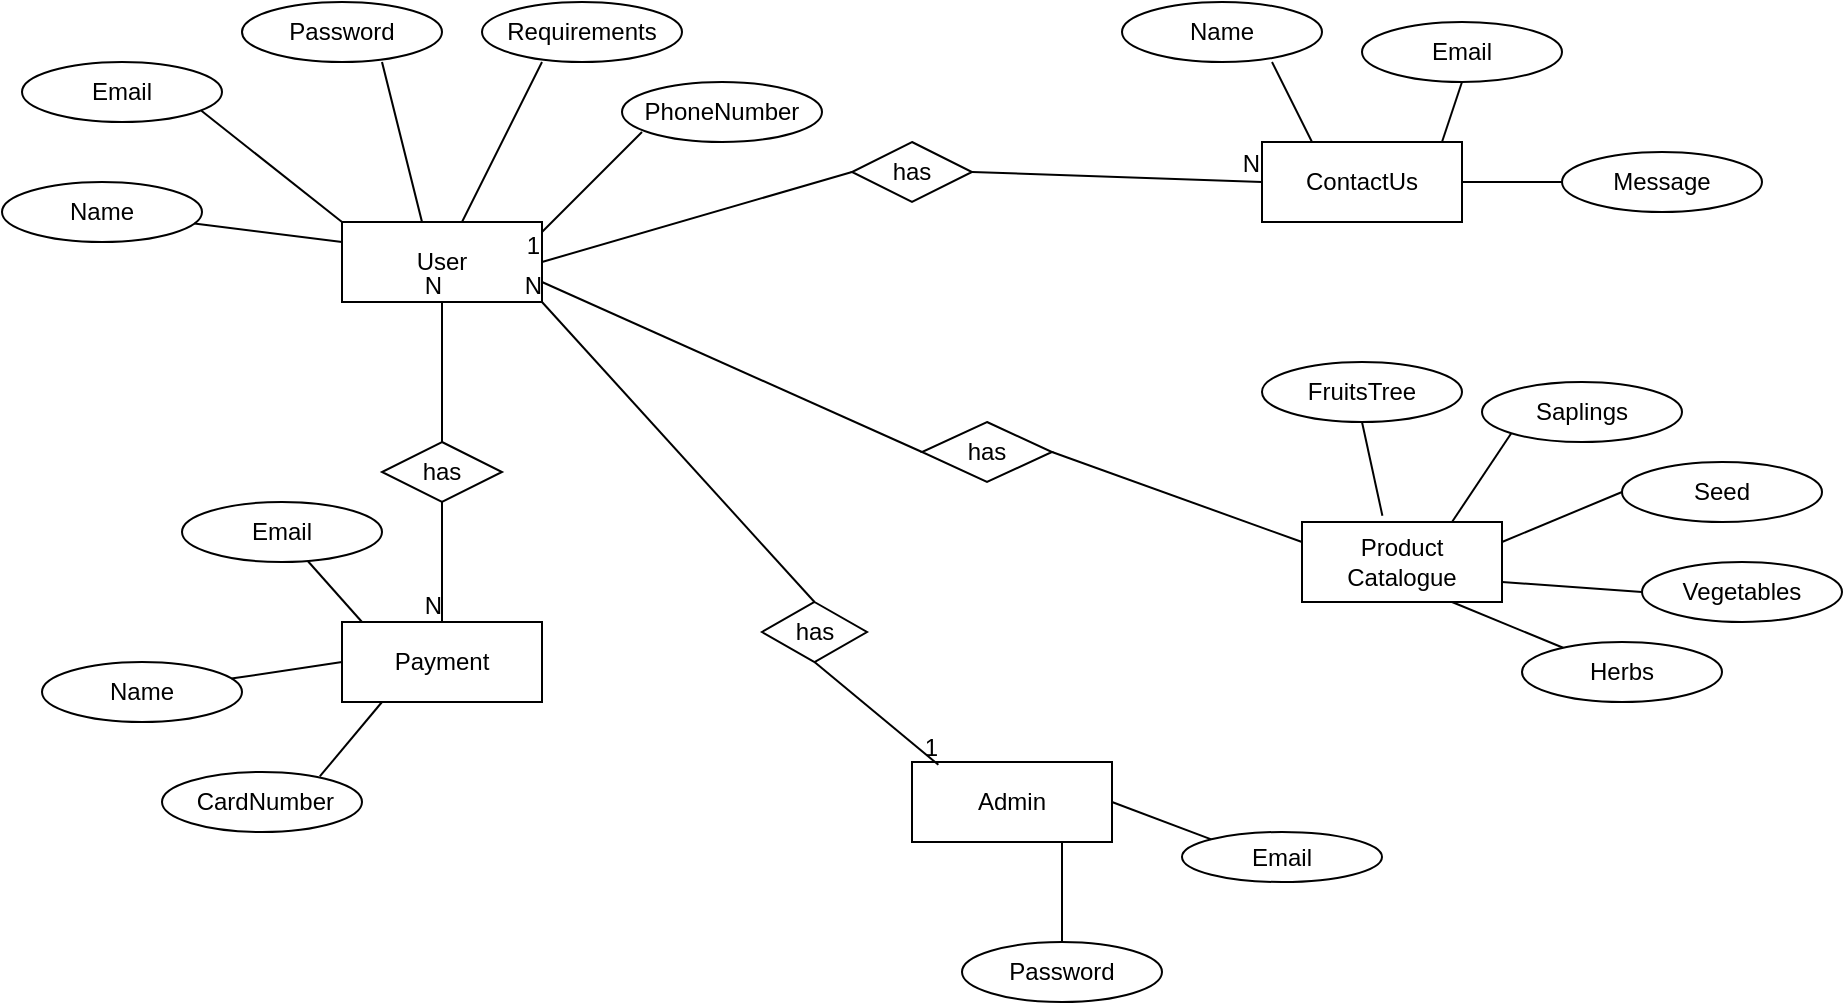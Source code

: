 <mxfile version="14.2.4" type="device"><diagram id="lfxDJiBVdx9fmQF_1CCj" name="Page-1"><mxGraphModel dx="1913" dy="603" grid="1" gridSize="10" guides="1" tooltips="1" connect="1" arrows="1" fold="1" page="1" pageScale="1" pageWidth="850" pageHeight="1100" math="0" shadow="0"><root><mxCell id="0"/><mxCell id="1" parent="0"/><mxCell id="yH61dN0uXVJOQJ94sYko-3" value="User" style="whiteSpace=wrap;html=1;align=center;strokeColor=#000000;" vertex="1" parent="1"><mxGeometry x="140" y="120" width="100" height="40" as="geometry"/></mxCell><mxCell id="yH61dN0uXVJOQJ94sYko-4" value="Admin" style="whiteSpace=wrap;html=1;align=center;strokeColor=#000000;" vertex="1" parent="1"><mxGeometry x="425" y="390" width="100" height="40" as="geometry"/></mxCell><mxCell id="yH61dN0uXVJOQJ94sYko-5" value="Payment" style="whiteSpace=wrap;html=1;align=center;strokeColor=#000000;" vertex="1" parent="1"><mxGeometry x="140" y="320" width="100" height="40" as="geometry"/></mxCell><mxCell id="yH61dN0uXVJOQJ94sYko-6" value="ContactUs" style="whiteSpace=wrap;html=1;align=center;strokeColor=#000000;" vertex="1" parent="1"><mxGeometry x="600" y="80" width="100" height="40" as="geometry"/></mxCell><mxCell id="yH61dN0uXVJOQJ94sYko-7" value="Product Catalogue" style="whiteSpace=wrap;html=1;align=center;strokeColor=#000000;" vertex="1" parent="1"><mxGeometry x="620" y="270" width="100" height="40" as="geometry"/></mxCell><mxCell id="yH61dN0uXVJOQJ94sYko-8" value="Email" style="ellipse;whiteSpace=wrap;html=1;align=center;strokeColor=#000000;" vertex="1" parent="1"><mxGeometry x="-20" y="40" width="100" height="30" as="geometry"/></mxCell><mxCell id="yH61dN0uXVJOQJ94sYko-9" value="Password" style="ellipse;whiteSpace=wrap;html=1;align=center;strokeColor=#000000;" vertex="1" parent="1"><mxGeometry x="90" y="10" width="100" height="30" as="geometry"/></mxCell><mxCell id="yH61dN0uXVJOQJ94sYko-10" value="Name" style="ellipse;whiteSpace=wrap;html=1;align=center;strokeColor=#000000;" vertex="1" parent="1"><mxGeometry x="-30" y="100" width="100" height="30" as="geometry"/></mxCell><mxCell id="yH61dN0uXVJOQJ94sYko-11" value="Requirements" style="ellipse;whiteSpace=wrap;html=1;align=center;strokeColor=#000000;" vertex="1" parent="1"><mxGeometry x="210" y="10" width="100" height="30" as="geometry"/></mxCell><mxCell id="yH61dN0uXVJOQJ94sYko-12" value="PhoneNumber" style="ellipse;whiteSpace=wrap;html=1;align=center;strokeColor=#000000;" vertex="1" parent="1"><mxGeometry x="280" y="50" width="100" height="30" as="geometry"/></mxCell><mxCell id="yH61dN0uXVJOQJ94sYko-13" style="edgeStyle=orthogonalEdgeStyle;rounded=0;orthogonalLoop=1;jettySize=auto;html=1;exitX=0.5;exitY=1;exitDx=0;exitDy=0;" edge="1" parent="1" source="yH61dN0uXVJOQJ94sYko-11" target="yH61dN0uXVJOQJ94sYko-11"><mxGeometry relative="1" as="geometry"/></mxCell><mxCell id="yH61dN0uXVJOQJ94sYko-14" value="Name" style="ellipse;whiteSpace=wrap;html=1;align=center;strokeColor=#000000;" vertex="1" parent="1"><mxGeometry x="-10" y="340" width="100" height="30" as="geometry"/></mxCell><mxCell id="yH61dN0uXVJOQJ94sYko-15" value="&amp;nbsp;CardNumber" style="ellipse;whiteSpace=wrap;html=1;align=center;strokeColor=#000000;" vertex="1" parent="1"><mxGeometry x="50" y="395" width="100" height="30" as="geometry"/></mxCell><mxCell id="yH61dN0uXVJOQJ94sYko-16" value="Email" style="ellipse;whiteSpace=wrap;html=1;align=center;strokeColor=#000000;" vertex="1" parent="1"><mxGeometry x="60" y="260" width="100" height="30" as="geometry"/></mxCell><mxCell id="yH61dN0uXVJOQJ94sYko-17" value="Name" style="ellipse;whiteSpace=wrap;html=1;align=center;strokeColor=#000000;" vertex="1" parent="1"><mxGeometry x="530" y="10" width="100" height="30" as="geometry"/></mxCell><mxCell id="yH61dN0uXVJOQJ94sYko-18" value="Email" style="ellipse;whiteSpace=wrap;html=1;align=center;strokeColor=#000000;" vertex="1" parent="1"><mxGeometry x="650" y="20" width="100" height="30" as="geometry"/></mxCell><mxCell id="yH61dN0uXVJOQJ94sYko-19" value="Message" style="ellipse;whiteSpace=wrap;html=1;align=center;strokeColor=#000000;" vertex="1" parent="1"><mxGeometry x="750" y="85" width="100" height="30" as="geometry"/></mxCell><mxCell id="yH61dN0uXVJOQJ94sYko-20" value="FruitsTree" style="ellipse;whiteSpace=wrap;html=1;align=center;strokeColor=#000000;" vertex="1" parent="1"><mxGeometry x="600" y="190" width="100" height="30" as="geometry"/></mxCell><mxCell id="yH61dN0uXVJOQJ94sYko-21" value="Saplings" style="ellipse;whiteSpace=wrap;html=1;align=center;strokeColor=#000000;" vertex="1" parent="1"><mxGeometry x="710" y="200" width="100" height="30" as="geometry"/></mxCell><mxCell id="yH61dN0uXVJOQJ94sYko-22" value="Vegetables" style="ellipse;whiteSpace=wrap;html=1;align=center;strokeColor=#000000;" vertex="1" parent="1"><mxGeometry x="790" y="290" width="100" height="30" as="geometry"/></mxCell><mxCell id="yH61dN0uXVJOQJ94sYko-23" value="Seed" style="ellipse;whiteSpace=wrap;html=1;align=center;strokeColor=#000000;" vertex="1" parent="1"><mxGeometry x="780" y="240" width="100" height="30" as="geometry"/></mxCell><mxCell id="yH61dN0uXVJOQJ94sYko-24" style="edgeStyle=orthogonalEdgeStyle;rounded=0;orthogonalLoop=1;jettySize=auto;html=1;exitX=0.5;exitY=1;exitDx=0;exitDy=0;" edge="1" parent="1" source="yH61dN0uXVJOQJ94sYko-22" target="yH61dN0uXVJOQJ94sYko-22"><mxGeometry relative="1" as="geometry"/></mxCell><mxCell id="yH61dN0uXVJOQJ94sYko-25" value="Herbs" style="ellipse;whiteSpace=wrap;html=1;align=center;strokeColor=#000000;" vertex="1" parent="1"><mxGeometry x="730" y="330" width="100" height="30" as="geometry"/></mxCell><mxCell id="yH61dN0uXVJOQJ94sYko-26" value="Email" style="ellipse;whiteSpace=wrap;html=1;align=center;strokeColor=#000000;" vertex="1" parent="1"><mxGeometry x="560" y="425" width="100" height="25" as="geometry"/></mxCell><mxCell id="yH61dN0uXVJOQJ94sYko-27" value="Password" style="ellipse;whiteSpace=wrap;html=1;align=center;strokeColor=#000000;" vertex="1" parent="1"><mxGeometry x="450" y="480" width="100" height="30" as="geometry"/></mxCell><mxCell id="yH61dN0uXVJOQJ94sYko-30" value="" style="endArrow=none;html=1;" edge="1" parent="1"><mxGeometry width="50" height="50" relative="1" as="geometry"><mxPoint x="240" y="125" as="sourcePoint"/><mxPoint x="290" y="75" as="targetPoint"/></mxGeometry></mxCell><mxCell id="yH61dN0uXVJOQJ94sYko-31" value="" style="endArrow=none;html=1;exitX=0.6;exitY=0;exitDx=0;exitDy=0;exitPerimeter=0;" edge="1" parent="1" source="yH61dN0uXVJOQJ94sYko-3"><mxGeometry width="50" height="50" relative="1" as="geometry"><mxPoint x="200" y="100" as="sourcePoint"/><mxPoint x="240" y="40" as="targetPoint"/></mxGeometry></mxCell><mxCell id="yH61dN0uXVJOQJ94sYko-32" value="" style="endArrow=none;html=1;exitX=0.4;exitY=0;exitDx=0;exitDy=0;exitPerimeter=0;entryX=0.7;entryY=1;entryDx=0;entryDy=0;entryPerimeter=0;" edge="1" parent="1" source="yH61dN0uXVJOQJ94sYko-3" target="yH61dN0uXVJOQJ94sYko-9"><mxGeometry width="50" height="50" relative="1" as="geometry"><mxPoint x="130" y="80" as="sourcePoint"/><mxPoint x="180" y="30" as="targetPoint"/></mxGeometry></mxCell><mxCell id="yH61dN0uXVJOQJ94sYko-33" value="" style="endArrow=none;html=1;exitX=0.897;exitY=0.812;exitDx=0;exitDy=0;exitPerimeter=0;" edge="1" parent="1" source="yH61dN0uXVJOQJ94sYko-8"><mxGeometry width="50" height="50" relative="1" as="geometry"><mxPoint x="70" y="80" as="sourcePoint"/><mxPoint x="140" y="120" as="targetPoint"/></mxGeometry></mxCell><mxCell id="yH61dN0uXVJOQJ94sYko-34" value="" style="endArrow=none;html=1;" edge="1" parent="1" source="yH61dN0uXVJOQJ94sYko-10"><mxGeometry width="50" height="50" relative="1" as="geometry"><mxPoint x="90" y="180" as="sourcePoint"/><mxPoint x="140" y="130" as="targetPoint"/></mxGeometry></mxCell><mxCell id="yH61dN0uXVJOQJ94sYko-35" value="" style="endArrow=none;html=1;" edge="1" parent="1" target="yH61dN0uXVJOQJ94sYko-16"><mxGeometry width="50" height="50" relative="1" as="geometry"><mxPoint x="150" y="320" as="sourcePoint"/><mxPoint x="200" y="270" as="targetPoint"/></mxGeometry></mxCell><mxCell id="yH61dN0uXVJOQJ94sYko-36" value="" style="endArrow=none;html=1;" edge="1" parent="1" source="yH61dN0uXVJOQJ94sYko-14"><mxGeometry width="50" height="50" relative="1" as="geometry"><mxPoint x="90" y="390" as="sourcePoint"/><mxPoint x="140" y="340" as="targetPoint"/></mxGeometry></mxCell><mxCell id="yH61dN0uXVJOQJ94sYko-37" value="" style="endArrow=none;html=1;exitX=0.789;exitY=0.074;exitDx=0;exitDy=0;exitPerimeter=0;" edge="1" parent="1" source="yH61dN0uXVJOQJ94sYko-15"><mxGeometry width="50" height="50" relative="1" as="geometry"><mxPoint x="110" y="410" as="sourcePoint"/><mxPoint x="160" y="360" as="targetPoint"/></mxGeometry></mxCell><mxCell id="yH61dN0uXVJOQJ94sYko-40" value="" style="endArrow=none;html=1;entryX=1;entryY=0.5;entryDx=0;entryDy=0;exitX=0;exitY=0;exitDx=0;exitDy=0;" edge="1" parent="1" source="yH61dN0uXVJOQJ94sYko-26" target="yH61dN0uXVJOQJ94sYko-4"><mxGeometry width="50" height="50" relative="1" as="geometry"><mxPoint x="760" y="380" as="sourcePoint"/><mxPoint x="720" y="380" as="targetPoint"/></mxGeometry></mxCell><mxCell id="yH61dN0uXVJOQJ94sYko-41" value="" style="endArrow=none;html=1;exitX=0.5;exitY=0;exitDx=0;exitDy=0;" edge="1" parent="1" source="yH61dN0uXVJOQJ94sYko-27"><mxGeometry width="50" height="50" relative="1" as="geometry"><mxPoint x="450" y="480" as="sourcePoint"/><mxPoint x="500" y="430" as="targetPoint"/></mxGeometry></mxCell><mxCell id="yH61dN0uXVJOQJ94sYko-42" value="" style="endArrow=none;html=1;exitX=0.5;exitY=1;exitDx=0;exitDy=0;entryX=0.402;entryY=-0.079;entryDx=0;entryDy=0;entryPerimeter=0;" edge="1" parent="1" source="yH61dN0uXVJOQJ94sYko-20" target="yH61dN0uXVJOQJ94sYko-7"><mxGeometry width="50" height="50" relative="1" as="geometry"><mxPoint x="610" y="310" as="sourcePoint"/><mxPoint x="660" y="260" as="targetPoint"/></mxGeometry></mxCell><mxCell id="yH61dN0uXVJOQJ94sYko-43" value="" style="endArrow=none;html=1;entryX=0;entryY=1;entryDx=0;entryDy=0;exitX=0.75;exitY=0;exitDx=0;exitDy=0;" edge="1" parent="1" source="yH61dN0uXVJOQJ94sYko-7" target="yH61dN0uXVJOQJ94sYko-21"><mxGeometry width="50" height="50" relative="1" as="geometry"><mxPoint x="590" y="380" as="sourcePoint"/><mxPoint x="640" y="330" as="targetPoint"/></mxGeometry></mxCell><mxCell id="yH61dN0uXVJOQJ94sYko-44" value="" style="endArrow=none;html=1;exitX=0;exitY=0.5;exitDx=0;exitDy=0;entryX=1;entryY=0.25;entryDx=0;entryDy=0;" edge="1" parent="1" source="yH61dN0uXVJOQJ94sYko-23" target="yH61dN0uXVJOQJ94sYko-7"><mxGeometry width="50" height="50" relative="1" as="geometry"><mxPoint x="590" y="380" as="sourcePoint"/><mxPoint x="640" y="330" as="targetPoint"/></mxGeometry></mxCell><mxCell id="yH61dN0uXVJOQJ94sYko-45" value="" style="endArrow=none;html=1;entryX=0;entryY=0.5;entryDx=0;entryDy=0;exitX=1;exitY=0.75;exitDx=0;exitDy=0;" edge="1" parent="1" source="yH61dN0uXVJOQJ94sYko-7" target="yH61dN0uXVJOQJ94sYko-22"><mxGeometry width="50" height="50" relative="1" as="geometry"><mxPoint x="590" y="380" as="sourcePoint"/><mxPoint x="760" y="300" as="targetPoint"/></mxGeometry></mxCell><mxCell id="yH61dN0uXVJOQJ94sYko-46" value="" style="endArrow=none;html=1;entryX=0.75;entryY=1;entryDx=0;entryDy=0;" edge="1" parent="1" source="yH61dN0uXVJOQJ94sYko-25" target="yH61dN0uXVJOQJ94sYko-7"><mxGeometry width="50" height="50" relative="1" as="geometry"><mxPoint x="590" y="380" as="sourcePoint"/><mxPoint x="640" y="330" as="targetPoint"/></mxGeometry></mxCell><mxCell id="yH61dN0uXVJOQJ94sYko-47" value="" style="endArrow=none;html=1;exitX=0.75;exitY=1;exitDx=0;exitDy=0;exitPerimeter=0;entryX=0.25;entryY=0;entryDx=0;entryDy=0;" edge="1" parent="1" source="yH61dN0uXVJOQJ94sYko-17" target="yH61dN0uXVJOQJ94sYko-6"><mxGeometry width="50" height="50" relative="1" as="geometry"><mxPoint x="555" y="130" as="sourcePoint"/><mxPoint x="605" y="80" as="targetPoint"/></mxGeometry></mxCell><mxCell id="yH61dN0uXVJOQJ94sYko-48" value="" style="endArrow=none;html=1;entryX=0.5;entryY=1;entryDx=0;entryDy=0;exitX=0.9;exitY=0;exitDx=0;exitDy=0;exitPerimeter=0;" edge="1" parent="1" source="yH61dN0uXVJOQJ94sYko-6" target="yH61dN0uXVJOQJ94sYko-18"><mxGeometry width="50" height="50" relative="1" as="geometry"><mxPoint x="650" y="110" as="sourcePoint"/><mxPoint x="700" y="60" as="targetPoint"/></mxGeometry></mxCell><mxCell id="yH61dN0uXVJOQJ94sYko-49" value="" style="endArrow=none;html=1;exitX=1;exitY=0.5;exitDx=0;exitDy=0;entryX=0;entryY=0.5;entryDx=0;entryDy=0;" edge="1" parent="1" source="yH61dN0uXVJOQJ94sYko-6" target="yH61dN0uXVJOQJ94sYko-19"><mxGeometry width="50" height="50" relative="1" as="geometry"><mxPoint x="690" y="150" as="sourcePoint"/><mxPoint x="740" y="100" as="targetPoint"/></mxGeometry></mxCell><mxCell id="yH61dN0uXVJOQJ94sYko-50" value="has" style="shape=rhombus;perimeter=rhombusPerimeter;whiteSpace=wrap;html=1;align=center;strokeColor=#000000;" vertex="1" parent="1"><mxGeometry x="395" y="80" width="60" height="30" as="geometry"/></mxCell><mxCell id="yH61dN0uXVJOQJ94sYko-53" value="" style="endArrow=none;html=1;rounded=0;entryX=0;entryY=0.5;entryDx=0;entryDy=0;exitX=1;exitY=0.5;exitDx=0;exitDy=0;" edge="1" parent="1" source="yH61dN0uXVJOQJ94sYko-50" target="yH61dN0uXVJOQJ94sYko-6"><mxGeometry relative="1" as="geometry"><mxPoint x="450" y="118" as="sourcePoint"/><mxPoint x="600" y="118.33" as="targetPoint"/></mxGeometry></mxCell><mxCell id="yH61dN0uXVJOQJ94sYko-54" value="N" style="resizable=0;html=1;align=right;verticalAlign=bottom;" connectable="0" vertex="1" parent="yH61dN0uXVJOQJ94sYko-53"><mxGeometry x="1" relative="1" as="geometry"/></mxCell><mxCell id="yH61dN0uXVJOQJ94sYko-55" value="" style="endArrow=none;html=1;rounded=0;entryX=1;entryY=0.5;entryDx=0;entryDy=0;exitX=0;exitY=0.5;exitDx=0;exitDy=0;" edge="1" parent="1" source="yH61dN0uXVJOQJ94sYko-50" target="yH61dN0uXVJOQJ94sYko-3"><mxGeometry relative="1" as="geometry"><mxPoint x="402" y="140" as="sourcePoint"/><mxPoint x="590" y="220" as="targetPoint"/></mxGeometry></mxCell><mxCell id="yH61dN0uXVJOQJ94sYko-56" value="1" style="resizable=0;html=1;align=right;verticalAlign=bottom;" connectable="0" vertex="1" parent="yH61dN0uXVJOQJ94sYko-55"><mxGeometry x="1" relative="1" as="geometry"/></mxCell><mxCell id="yH61dN0uXVJOQJ94sYko-57" value="has" style="shape=rhombus;perimeter=rhombusPerimeter;whiteSpace=wrap;html=1;align=center;strokeColor=#000000;" vertex="1" parent="1"><mxGeometry x="430" y="220" width="65" height="30" as="geometry"/></mxCell><mxCell id="yH61dN0uXVJOQJ94sYko-58" value="has" style="shape=rhombus;perimeter=rhombusPerimeter;whiteSpace=wrap;html=1;align=center;strokeColor=#000000;" vertex="1" parent="1"><mxGeometry x="350" y="310" width="52.5" height="30" as="geometry"/></mxCell><mxCell id="yH61dN0uXVJOQJ94sYko-59" value="has" style="shape=rhombus;perimeter=rhombusPerimeter;whiteSpace=wrap;html=1;align=center;strokeColor=#000000;" vertex="1" parent="1"><mxGeometry x="160" y="230" width="60" height="30" as="geometry"/></mxCell><mxCell id="yH61dN0uXVJOQJ94sYko-64" value="" style="endArrow=none;html=1;rounded=0;entryX=0.5;entryY=1;entryDx=0;entryDy=0;exitX=0.5;exitY=0;exitDx=0;exitDy=0;" edge="1" parent="1" source="yH61dN0uXVJOQJ94sYko-59" target="yH61dN0uXVJOQJ94sYko-3"><mxGeometry relative="1" as="geometry"><mxPoint x="440" y="240" as="sourcePoint"/><mxPoint x="600" y="240" as="targetPoint"/></mxGeometry></mxCell><mxCell id="yH61dN0uXVJOQJ94sYko-65" value="N" style="resizable=0;html=1;align=right;verticalAlign=bottom;" connectable="0" vertex="1" parent="yH61dN0uXVJOQJ94sYko-64"><mxGeometry x="1" relative="1" as="geometry"/></mxCell><mxCell id="yH61dN0uXVJOQJ94sYko-66" value="" style="endArrow=none;html=1;rounded=0;exitX=0.5;exitY=1;exitDx=0;exitDy=0;entryX=0.5;entryY=0;entryDx=0;entryDy=0;" edge="1" parent="1" source="yH61dN0uXVJOQJ94sYko-59" target="yH61dN0uXVJOQJ94sYko-5"><mxGeometry relative="1" as="geometry"><mxPoint x="440" y="240" as="sourcePoint"/><mxPoint x="600" y="240" as="targetPoint"/></mxGeometry></mxCell><mxCell id="yH61dN0uXVJOQJ94sYko-67" value="N" style="resizable=0;html=1;align=right;verticalAlign=bottom;" connectable="0" vertex="1" parent="yH61dN0uXVJOQJ94sYko-66"><mxGeometry x="1" relative="1" as="geometry"/></mxCell><mxCell id="yH61dN0uXVJOQJ94sYko-70" value="" style="endArrow=none;html=1;rounded=0;entryX=0.132;entryY=0.035;entryDx=0;entryDy=0;entryPerimeter=0;exitX=0.5;exitY=1;exitDx=0;exitDy=0;" edge="1" parent="1" source="yH61dN0uXVJOQJ94sYko-58" target="yH61dN0uXVJOQJ94sYko-4"><mxGeometry relative="1" as="geometry"><mxPoint x="440" y="240" as="sourcePoint"/><mxPoint x="600" y="240" as="targetPoint"/></mxGeometry></mxCell><mxCell id="yH61dN0uXVJOQJ94sYko-71" value="1" style="resizable=0;html=1;align=right;verticalAlign=bottom;" connectable="0" vertex="1" parent="yH61dN0uXVJOQJ94sYko-70"><mxGeometry x="1" relative="1" as="geometry"/></mxCell><mxCell id="yH61dN0uXVJOQJ94sYko-72" value="" style="endArrow=none;html=1;rounded=0;entryX=1;entryY=1;entryDx=0;entryDy=0;exitX=0.5;exitY=0;exitDx=0;exitDy=0;" edge="1" parent="1" source="yH61dN0uXVJOQJ94sYko-58" target="yH61dN0uXVJOQJ94sYko-3"><mxGeometry relative="1" as="geometry"><mxPoint x="440" y="240" as="sourcePoint"/><mxPoint x="600" y="240" as="targetPoint"/></mxGeometry></mxCell><mxCell id="yH61dN0uXVJOQJ94sYko-73" value="N" style="resizable=0;html=1;align=right;verticalAlign=bottom;" connectable="0" vertex="1" parent="yH61dN0uXVJOQJ94sYko-72"><mxGeometry x="1" relative="1" as="geometry"/></mxCell><mxCell id="yH61dN0uXVJOQJ94sYko-74" value="" style="endArrow=none;html=1;rounded=0;exitX=1;exitY=0.75;exitDx=0;exitDy=0;entryX=0;entryY=0.5;entryDx=0;entryDy=0;" edge="1" parent="1" source="yH61dN0uXVJOQJ94sYko-3" target="yH61dN0uXVJOQJ94sYko-57"><mxGeometry relative="1" as="geometry"><mxPoint x="440" y="240" as="sourcePoint"/><mxPoint x="600" y="240" as="targetPoint"/></mxGeometry></mxCell><mxCell id="yH61dN0uXVJOQJ94sYko-75" value="" style="endArrow=none;html=1;rounded=0;entryX=0;entryY=0.25;entryDx=0;entryDy=0;exitX=1;exitY=0.5;exitDx=0;exitDy=0;" edge="1" parent="1" source="yH61dN0uXVJOQJ94sYko-57" target="yH61dN0uXVJOQJ94sYko-7"><mxGeometry relative="1" as="geometry"><mxPoint x="440" y="240" as="sourcePoint"/><mxPoint x="600" y="240" as="targetPoint"/></mxGeometry></mxCell></root></mxGraphModel></diagram></mxfile>